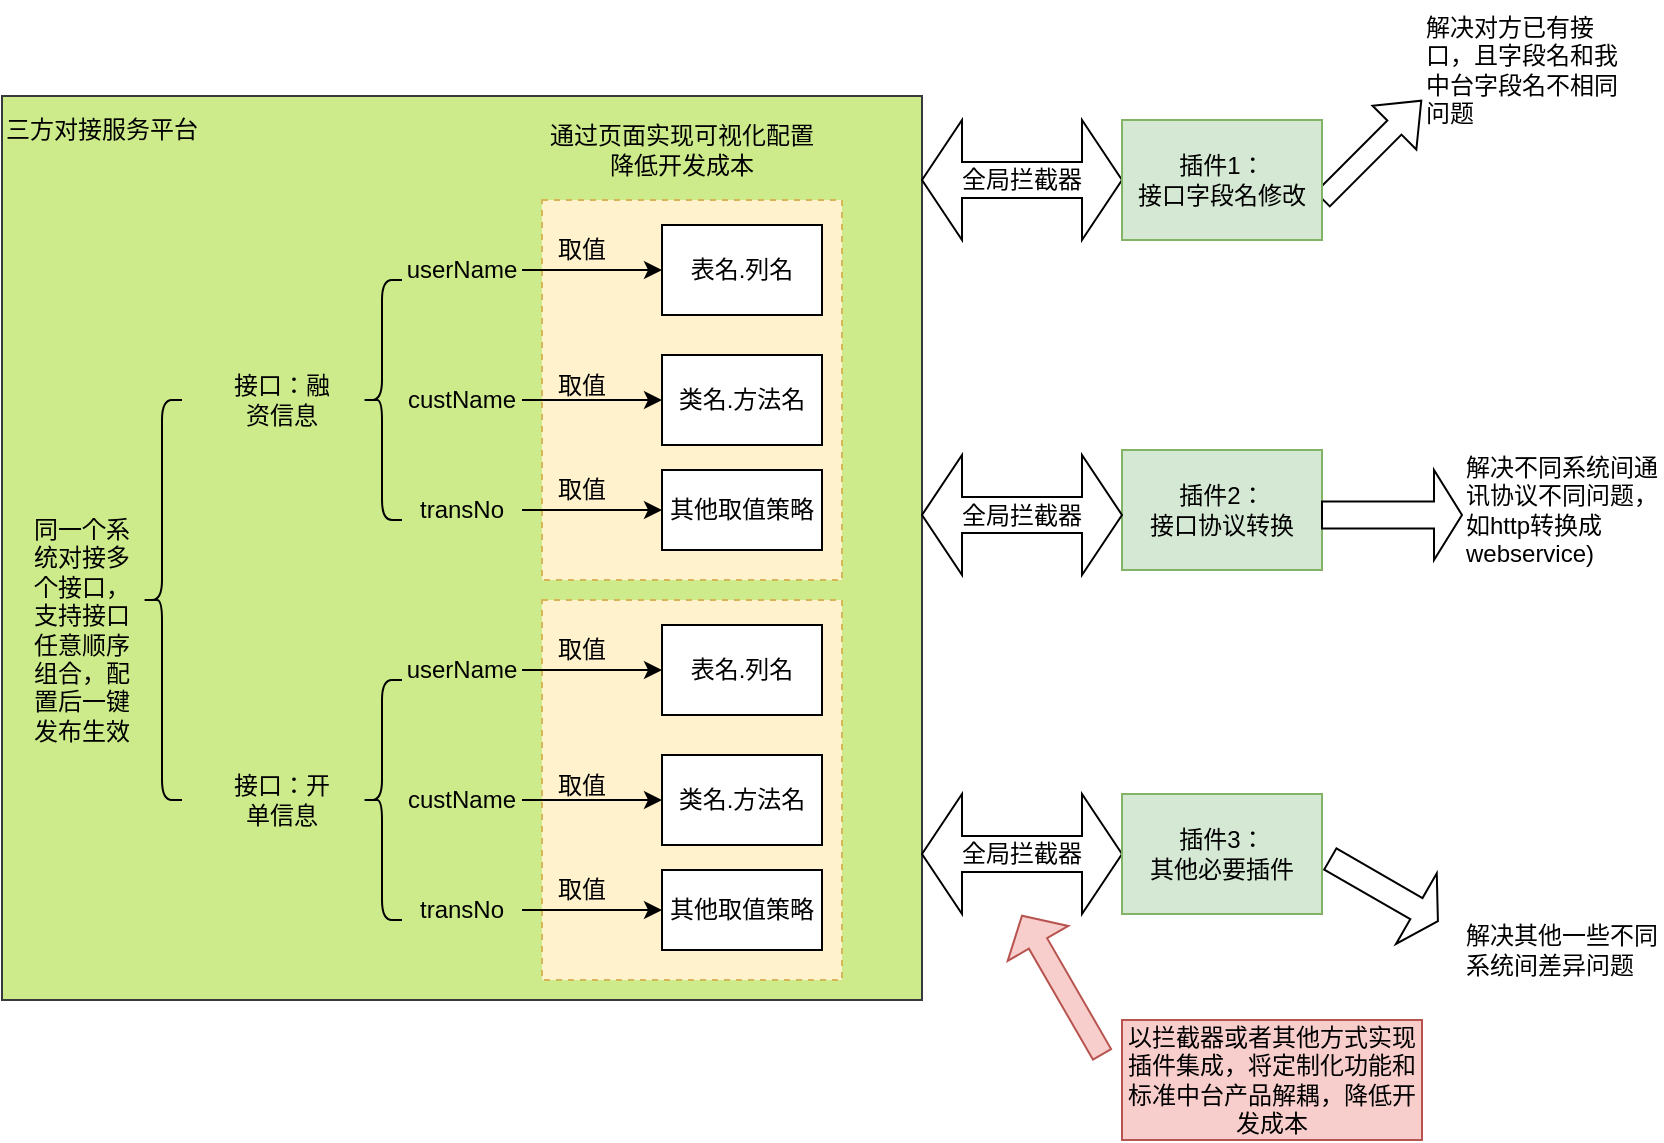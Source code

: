 <mxfile version="26.0.7">
  <diagram name="第 1 页" id="dSIen9gL5V9xYAruqdZ_">
    <mxGraphModel dx="1221" dy="573" grid="1" gridSize="10" guides="1" tooltips="1" connect="1" arrows="1" fold="1" page="1" pageScale="1" pageWidth="2336" pageHeight="1654" math="0" shadow="0">
      <root>
        <mxCell id="0" />
        <mxCell id="1" parent="0" />
        <mxCell id="QdTmFuUWVvn-fkTDAf5--52" value="" style="rounded=0;whiteSpace=wrap;html=1;fillColor=#cdeb8b;strokeColor=#36393d;" vertex="1" parent="1">
          <mxGeometry x="30" y="98" width="460" height="452" as="geometry" />
        </mxCell>
        <mxCell id="QdTmFuUWVvn-fkTDAf5--23" value="" style="rounded=0;whiteSpace=wrap;html=1;fillColor=#fff2cc;strokeColor=#d6b656;dashed=1;" vertex="1" parent="1">
          <mxGeometry x="300" y="150" width="150" height="190" as="geometry" />
        </mxCell>
        <mxCell id="QdTmFuUWVvn-fkTDAf5--4" value="" style="ellipse;whiteSpace=wrap;html=1;align=center;aspect=fixed;fillColor=none;strokeColor=none;resizable=0;perimeter=centerPerimeter;rotatable=0;allowArrows=0;points=[];outlineConnect=1;" vertex="1" parent="1">
          <mxGeometry x="50" y="250" width="10" height="10" as="geometry" />
        </mxCell>
        <mxCell id="QdTmFuUWVvn-fkTDAf5--17" value="" style="edgeStyle=orthogonalEdgeStyle;rounded=0;orthogonalLoop=1;jettySize=auto;html=1;" edge="1" parent="1" source="QdTmFuUWVvn-fkTDAf5--8" target="QdTmFuUWVvn-fkTDAf5--13">
          <mxGeometry relative="1" as="geometry" />
        </mxCell>
        <mxCell id="QdTmFuUWVvn-fkTDAf5--8" value="&lt;span style=&quot;text-wrap-mode: nowrap;&quot;&gt;userName&lt;/span&gt;" style="text;html=1;align=center;verticalAlign=middle;whiteSpace=wrap;rounded=0;" vertex="1" parent="1">
          <mxGeometry x="230" y="170" width="60" height="30" as="geometry" />
        </mxCell>
        <mxCell id="QdTmFuUWVvn-fkTDAf5--9" value="" style="shape=curlyBracket;whiteSpace=wrap;html=1;rounded=1;labelPosition=left;verticalLabelPosition=middle;align=right;verticalAlign=middle;" vertex="1" parent="1">
          <mxGeometry x="210" y="190" width="20" height="120" as="geometry" />
        </mxCell>
        <mxCell id="QdTmFuUWVvn-fkTDAf5--18" value="" style="edgeStyle=orthogonalEdgeStyle;rounded=0;orthogonalLoop=1;jettySize=auto;html=1;" edge="1" parent="1" source="QdTmFuUWVvn-fkTDAf5--10" target="QdTmFuUWVvn-fkTDAf5--14">
          <mxGeometry relative="1" as="geometry" />
        </mxCell>
        <mxCell id="QdTmFuUWVvn-fkTDAf5--10" value="&lt;span style=&quot;text-wrap-mode: nowrap;&quot;&gt;custName&lt;/span&gt;" style="text;html=1;align=center;verticalAlign=middle;whiteSpace=wrap;rounded=0;" vertex="1" parent="1">
          <mxGeometry x="230" y="235" width="60" height="30" as="geometry" />
        </mxCell>
        <mxCell id="QdTmFuUWVvn-fkTDAf5--19" value="" style="edgeStyle=orthogonalEdgeStyle;rounded=0;orthogonalLoop=1;jettySize=auto;html=1;" edge="1" parent="1" source="QdTmFuUWVvn-fkTDAf5--11" target="QdTmFuUWVvn-fkTDAf5--15">
          <mxGeometry relative="1" as="geometry" />
        </mxCell>
        <mxCell id="QdTmFuUWVvn-fkTDAf5--11" value="&lt;span style=&quot;text-wrap-mode: nowrap;&quot;&gt;transNo&lt;/span&gt;" style="text;html=1;align=center;verticalAlign=middle;whiteSpace=wrap;rounded=0;" vertex="1" parent="1">
          <mxGeometry x="230" y="290" width="60" height="30" as="geometry" />
        </mxCell>
        <mxCell id="QdTmFuUWVvn-fkTDAf5--12" value="&lt;span style=&quot;text-wrap-mode: nowrap;&quot;&gt;接口：融资信息&lt;/span&gt;" style="text;html=1;align=center;verticalAlign=middle;whiteSpace=wrap;rounded=0;" vertex="1" parent="1">
          <mxGeometry x="140" y="235" width="60" height="30" as="geometry" />
        </mxCell>
        <mxCell id="QdTmFuUWVvn-fkTDAf5--13" value="&lt;div&gt;表名.列名&lt;/div&gt;" style="rounded=0;whiteSpace=wrap;html=1;" vertex="1" parent="1">
          <mxGeometry x="360" y="162.5" width="80" height="45" as="geometry" />
        </mxCell>
        <mxCell id="QdTmFuUWVvn-fkTDAf5--14" value="&lt;div&gt;类名.方法名&lt;/div&gt;" style="rounded=0;whiteSpace=wrap;html=1;" vertex="1" parent="1">
          <mxGeometry x="360" y="227.5" width="80" height="45" as="geometry" />
        </mxCell>
        <mxCell id="QdTmFuUWVvn-fkTDAf5--15" value="其他取值策略" style="rounded=0;whiteSpace=wrap;html=1;" vertex="1" parent="1">
          <mxGeometry x="360" y="285" width="80" height="40" as="geometry" />
        </mxCell>
        <mxCell id="QdTmFuUWVvn-fkTDAf5--20" value="&lt;span style=&quot;text-wrap-mode: nowrap;&quot;&gt;取值&lt;/span&gt;" style="text;html=1;align=center;verticalAlign=middle;whiteSpace=wrap;rounded=0;" vertex="1" parent="1">
          <mxGeometry x="290" y="160" width="60" height="30" as="geometry" />
        </mxCell>
        <mxCell id="QdTmFuUWVvn-fkTDAf5--21" value="&lt;span style=&quot;text-wrap-mode: nowrap;&quot;&gt;取值&lt;/span&gt;" style="text;html=1;align=center;verticalAlign=middle;whiteSpace=wrap;rounded=0;" vertex="1" parent="1">
          <mxGeometry x="290" y="227.5" width="60" height="30" as="geometry" />
        </mxCell>
        <mxCell id="QdTmFuUWVvn-fkTDAf5--22" value="&lt;span style=&quot;text-wrap-mode: nowrap;&quot;&gt;取值&lt;/span&gt;" style="text;html=1;align=center;verticalAlign=middle;whiteSpace=wrap;rounded=0;" vertex="1" parent="1">
          <mxGeometry x="290" y="280" width="60" height="30" as="geometry" />
        </mxCell>
        <mxCell id="QdTmFuUWVvn-fkTDAf5--24" value="通过页面实现可视化配置&lt;div&gt;降低开发成本&lt;/div&gt;" style="text;html=1;align=center;verticalAlign=middle;whiteSpace=wrap;rounded=0;" vertex="1" parent="1">
          <mxGeometry x="290" y="110" width="160" height="30" as="geometry" />
        </mxCell>
        <mxCell id="QdTmFuUWVvn-fkTDAf5--26" value="" style="rounded=0;whiteSpace=wrap;html=1;fillColor=#fff2cc;strokeColor=#d6b656;dashed=1;" vertex="1" parent="1">
          <mxGeometry x="300" y="350" width="150" height="190" as="geometry" />
        </mxCell>
        <mxCell id="QdTmFuUWVvn-fkTDAf5--27" value="" style="edgeStyle=orthogonalEdgeStyle;rounded=0;orthogonalLoop=1;jettySize=auto;html=1;" edge="1" parent="1" source="QdTmFuUWVvn-fkTDAf5--28" target="QdTmFuUWVvn-fkTDAf5--35">
          <mxGeometry relative="1" as="geometry" />
        </mxCell>
        <mxCell id="QdTmFuUWVvn-fkTDAf5--28" value="&lt;span style=&quot;text-wrap-mode: nowrap;&quot;&gt;userName&lt;/span&gt;" style="text;html=1;align=center;verticalAlign=middle;whiteSpace=wrap;rounded=0;" vertex="1" parent="1">
          <mxGeometry x="230" y="370" width="60" height="30" as="geometry" />
        </mxCell>
        <mxCell id="QdTmFuUWVvn-fkTDAf5--29" value="" style="shape=curlyBracket;whiteSpace=wrap;html=1;rounded=1;labelPosition=left;verticalLabelPosition=middle;align=right;verticalAlign=middle;" vertex="1" parent="1">
          <mxGeometry x="210" y="390" width="20" height="120" as="geometry" />
        </mxCell>
        <mxCell id="QdTmFuUWVvn-fkTDAf5--30" value="" style="edgeStyle=orthogonalEdgeStyle;rounded=0;orthogonalLoop=1;jettySize=auto;html=1;" edge="1" parent="1" source="QdTmFuUWVvn-fkTDAf5--31" target="QdTmFuUWVvn-fkTDAf5--36">
          <mxGeometry relative="1" as="geometry" />
        </mxCell>
        <mxCell id="QdTmFuUWVvn-fkTDAf5--31" value="&lt;span style=&quot;text-wrap-mode: nowrap;&quot;&gt;custName&lt;/span&gt;" style="text;html=1;align=center;verticalAlign=middle;whiteSpace=wrap;rounded=0;" vertex="1" parent="1">
          <mxGeometry x="230" y="435" width="60" height="30" as="geometry" />
        </mxCell>
        <mxCell id="QdTmFuUWVvn-fkTDAf5--32" value="" style="edgeStyle=orthogonalEdgeStyle;rounded=0;orthogonalLoop=1;jettySize=auto;html=1;" edge="1" parent="1" source="QdTmFuUWVvn-fkTDAf5--33" target="QdTmFuUWVvn-fkTDAf5--37">
          <mxGeometry relative="1" as="geometry" />
        </mxCell>
        <mxCell id="QdTmFuUWVvn-fkTDAf5--33" value="&lt;span style=&quot;text-wrap-mode: nowrap;&quot;&gt;transNo&lt;/span&gt;" style="text;html=1;align=center;verticalAlign=middle;whiteSpace=wrap;rounded=0;" vertex="1" parent="1">
          <mxGeometry x="230" y="490" width="60" height="30" as="geometry" />
        </mxCell>
        <mxCell id="QdTmFuUWVvn-fkTDAf5--34" value="&lt;span style=&quot;text-wrap-mode: nowrap;&quot;&gt;接口：开单信息&lt;/span&gt;" style="text;html=1;align=center;verticalAlign=middle;whiteSpace=wrap;rounded=0;" vertex="1" parent="1">
          <mxGeometry x="140" y="435" width="60" height="30" as="geometry" />
        </mxCell>
        <mxCell id="QdTmFuUWVvn-fkTDAf5--35" value="&lt;div&gt;表名.列名&lt;/div&gt;" style="rounded=0;whiteSpace=wrap;html=1;" vertex="1" parent="1">
          <mxGeometry x="360" y="362.5" width="80" height="45" as="geometry" />
        </mxCell>
        <mxCell id="QdTmFuUWVvn-fkTDAf5--36" value="&lt;div&gt;类名.方法名&lt;/div&gt;" style="rounded=0;whiteSpace=wrap;html=1;" vertex="1" parent="1">
          <mxGeometry x="360" y="427.5" width="80" height="45" as="geometry" />
        </mxCell>
        <mxCell id="QdTmFuUWVvn-fkTDAf5--37" value="其他取值策略" style="rounded=0;whiteSpace=wrap;html=1;" vertex="1" parent="1">
          <mxGeometry x="360" y="485" width="80" height="40" as="geometry" />
        </mxCell>
        <mxCell id="QdTmFuUWVvn-fkTDAf5--38" value="&lt;span style=&quot;text-wrap-mode: nowrap;&quot;&gt;取值&lt;/span&gt;" style="text;html=1;align=center;verticalAlign=middle;whiteSpace=wrap;rounded=0;" vertex="1" parent="1">
          <mxGeometry x="290" y="360" width="60" height="30" as="geometry" />
        </mxCell>
        <mxCell id="QdTmFuUWVvn-fkTDAf5--39" value="&lt;span style=&quot;text-wrap-mode: nowrap;&quot;&gt;取值&lt;/span&gt;" style="text;html=1;align=center;verticalAlign=middle;whiteSpace=wrap;rounded=0;" vertex="1" parent="1">
          <mxGeometry x="290" y="427.5" width="60" height="30" as="geometry" />
        </mxCell>
        <mxCell id="QdTmFuUWVvn-fkTDAf5--40" value="&lt;span style=&quot;text-wrap-mode: nowrap;&quot;&gt;取值&lt;/span&gt;" style="text;html=1;align=center;verticalAlign=middle;whiteSpace=wrap;rounded=0;" vertex="1" parent="1">
          <mxGeometry x="290" y="480" width="60" height="30" as="geometry" />
        </mxCell>
        <mxCell id="QdTmFuUWVvn-fkTDAf5--41" value="" style="shape=curlyBracket;whiteSpace=wrap;html=1;rounded=1;labelPosition=left;verticalLabelPosition=middle;align=right;verticalAlign=middle;" vertex="1" parent="1">
          <mxGeometry x="100" y="250" width="20" height="200" as="geometry" />
        </mxCell>
        <mxCell id="QdTmFuUWVvn-fkTDAf5--44" value="同一个系统对接多个接口，支持接口任意顺序组合，配置后一键发布生效" style="text;html=1;align=center;verticalAlign=middle;whiteSpace=wrap;rounded=0;" vertex="1" parent="1">
          <mxGeometry x="40" y="265" width="60" height="200" as="geometry" />
        </mxCell>
        <mxCell id="QdTmFuUWVvn-fkTDAf5--54" value="全局拦截器" style="shape=doubleArrow;whiteSpace=wrap;html=1;" vertex="1" parent="1">
          <mxGeometry x="490" y="110" width="100" height="60" as="geometry" />
        </mxCell>
        <mxCell id="QdTmFuUWVvn-fkTDAf5--55" value="插件2：&lt;div&gt;接口协议转换&lt;/div&gt;" style="rounded=0;whiteSpace=wrap;html=1;fillColor=#d5e8d4;strokeColor=#82b366;" vertex="1" parent="1">
          <mxGeometry x="590" y="275" width="100" height="60" as="geometry" />
        </mxCell>
        <mxCell id="QdTmFuUWVvn-fkTDAf5--56" value="全局拦截器" style="shape=doubleArrow;whiteSpace=wrap;html=1;" vertex="1" parent="1">
          <mxGeometry x="490" y="277.5" width="100" height="60" as="geometry" />
        </mxCell>
        <mxCell id="QdTmFuUWVvn-fkTDAf5--58" value="全局拦截器" style="shape=doubleArrow;whiteSpace=wrap;html=1;" vertex="1" parent="1">
          <mxGeometry x="490" y="447" width="100" height="60" as="geometry" />
        </mxCell>
        <mxCell id="QdTmFuUWVvn-fkTDAf5--59" value="" style="shape=flexArrow;endArrow=classic;html=1;rounded=0;" edge="1" parent="1">
          <mxGeometry width="50" height="50" relative="1" as="geometry">
            <mxPoint x="690" y="150" as="sourcePoint" />
            <mxPoint x="740" y="100" as="targetPoint" />
          </mxGeometry>
        </mxCell>
        <mxCell id="QdTmFuUWVvn-fkTDAf5--60" value="解决对方已有接口，且字段名和我中台字段名不相同问题" style="text;html=1;align=left;verticalAlign=middle;whiteSpace=wrap;rounded=0;" vertex="1" parent="1">
          <mxGeometry x="740" y="50" width="100" height="70" as="geometry" />
        </mxCell>
        <mxCell id="QdTmFuUWVvn-fkTDAf5--66" value="" style="shape=singleArrow;whiteSpace=wrap;html=1;" vertex="1" parent="1">
          <mxGeometry x="690" y="285" width="70" height="45" as="geometry" />
        </mxCell>
        <mxCell id="QdTmFuUWVvn-fkTDAf5--67" value="解决不同系统间通讯协议不同问题，如http转换成webservice)" style="text;html=1;align=left;verticalAlign=middle;whiteSpace=wrap;rounded=0;" vertex="1" parent="1">
          <mxGeometry x="760" y="270" width="100" height="70" as="geometry" />
        </mxCell>
        <mxCell id="QdTmFuUWVvn-fkTDAf5--68" value="解决其他一些不同系统间差异问题" style="text;html=1;align=left;verticalAlign=middle;whiteSpace=wrap;rounded=0;" vertex="1" parent="1">
          <mxGeometry x="760" y="490" width="100" height="70" as="geometry" />
        </mxCell>
        <mxCell id="QdTmFuUWVvn-fkTDAf5--70" value="" style="shape=singleArrow;whiteSpace=wrap;html=1;rotation=30;" vertex="1" parent="1">
          <mxGeometry x="690" y="474.63" width="62.12" height="40.75" as="geometry" />
        </mxCell>
        <mxCell id="QdTmFuUWVvn-fkTDAf5--71" value="插件1：&lt;div&gt;接口字段名修改&lt;/div&gt;" style="rounded=0;whiteSpace=wrap;html=1;fillColor=#d5e8d4;strokeColor=#82b366;" vertex="1" parent="1">
          <mxGeometry x="590" y="110" width="100" height="60" as="geometry" />
        </mxCell>
        <mxCell id="QdTmFuUWVvn-fkTDAf5--73" value="插件3：&lt;div&gt;其他必要插件&lt;/div&gt;" style="rounded=0;whiteSpace=wrap;html=1;fillColor=#d5e8d4;strokeColor=#82b366;" vertex="1" parent="1">
          <mxGeometry x="590" y="447" width="100" height="60" as="geometry" />
        </mxCell>
        <mxCell id="QdTmFuUWVvn-fkTDAf5--74" value="" style="shape=singleArrow;whiteSpace=wrap;html=1;rotation=-120;fillColor=#f8cecc;strokeColor=#b85450;" vertex="1" parent="1">
          <mxGeometry x="520" y="525" width="80" height="35" as="geometry" />
        </mxCell>
        <mxCell id="QdTmFuUWVvn-fkTDAf5--75" value="以拦截器或者其他方式实现插件集成，将定制化功能和标准中台产品解耦，降低开发成本" style="rounded=0;whiteSpace=wrap;html=1;fillColor=#f8cecc;strokeColor=#b85450;" vertex="1" parent="1">
          <mxGeometry x="590" y="560" width="150" height="60" as="geometry" />
        </mxCell>
        <mxCell id="QdTmFuUWVvn-fkTDAf5--78" value="三方对接服务平台" style="text;html=1;align=center;verticalAlign=middle;whiteSpace=wrap;rounded=0;" vertex="1" parent="1">
          <mxGeometry x="30" y="100" width="100" height="30" as="geometry" />
        </mxCell>
      </root>
    </mxGraphModel>
  </diagram>
</mxfile>
